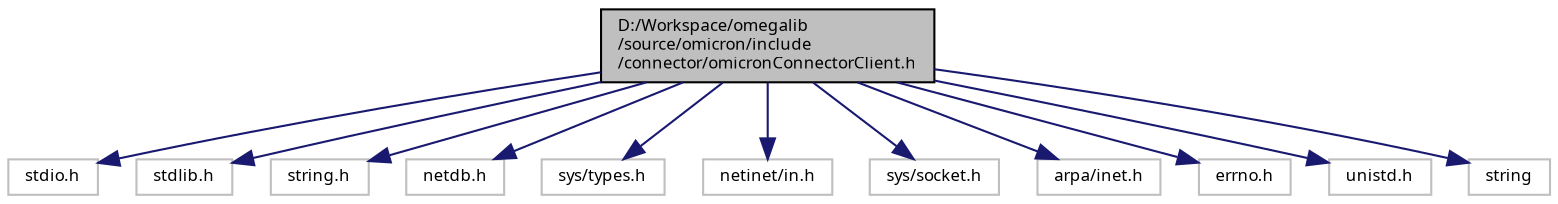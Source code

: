 digraph "D:/Workspace/omegalib/source/omicron/include/connector/omicronConnectorClient.h"
{
  bgcolor="transparent";
  edge [fontname="FreeSans.ttf",fontsize="8",labelfontname="FreeSans.ttf",labelfontsize="8"];
  node [fontname="FreeSans.ttf",fontsize="8",shape=record];
  Node1 [label="D:/Workspace/omegalib\l/source/omicron/include\l/connector/omicronConnectorClient.h",height=0.2,width=0.4,color="black", fillcolor="grey75", style="filled" fontcolor="black"];
  Node1 -> Node2 [color="midnightblue",fontsize="8",style="solid",fontname="FreeSans.ttf"];
  Node2 [label="stdio.h",height=0.2,width=0.4,color="grey75"];
  Node1 -> Node3 [color="midnightblue",fontsize="8",style="solid",fontname="FreeSans.ttf"];
  Node3 [label="stdlib.h",height=0.2,width=0.4,color="grey75"];
  Node1 -> Node4 [color="midnightblue",fontsize="8",style="solid",fontname="FreeSans.ttf"];
  Node4 [label="string.h",height=0.2,width=0.4,color="grey75"];
  Node1 -> Node5 [color="midnightblue",fontsize="8",style="solid",fontname="FreeSans.ttf"];
  Node5 [label="netdb.h",height=0.2,width=0.4,color="grey75"];
  Node1 -> Node6 [color="midnightblue",fontsize="8",style="solid",fontname="FreeSans.ttf"];
  Node6 [label="sys/types.h",height=0.2,width=0.4,color="grey75"];
  Node1 -> Node7 [color="midnightblue",fontsize="8",style="solid",fontname="FreeSans.ttf"];
  Node7 [label="netinet/in.h",height=0.2,width=0.4,color="grey75"];
  Node1 -> Node8 [color="midnightblue",fontsize="8",style="solid",fontname="FreeSans.ttf"];
  Node8 [label="sys/socket.h",height=0.2,width=0.4,color="grey75"];
  Node1 -> Node9 [color="midnightblue",fontsize="8",style="solid",fontname="FreeSans.ttf"];
  Node9 [label="arpa/inet.h",height=0.2,width=0.4,color="grey75"];
  Node1 -> Node10 [color="midnightblue",fontsize="8",style="solid",fontname="FreeSans.ttf"];
  Node10 [label="errno.h",height=0.2,width=0.4,color="grey75"];
  Node1 -> Node11 [color="midnightblue",fontsize="8",style="solid",fontname="FreeSans.ttf"];
  Node11 [label="unistd.h",height=0.2,width=0.4,color="grey75"];
  Node1 -> Node12 [color="midnightblue",fontsize="8",style="solid",fontname="FreeSans.ttf"];
  Node12 [label="string",height=0.2,width=0.4,color="grey75"];
}
